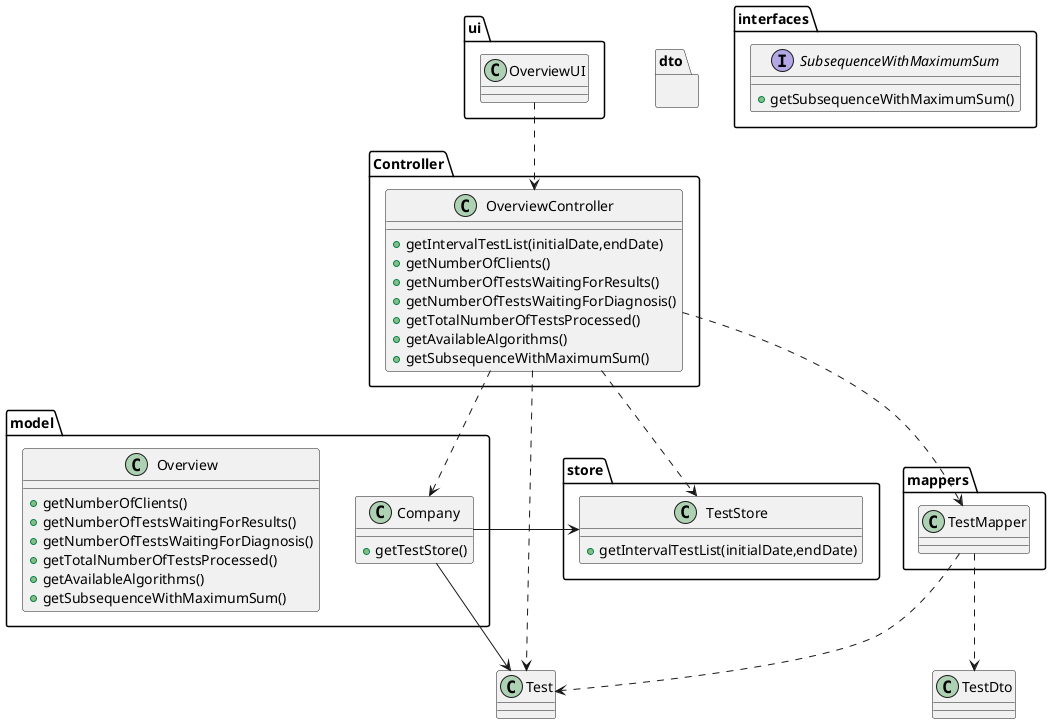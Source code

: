 @startuml


package ui {
class OverviewUI{}
}

package Controller{
class OverviewController{
+getIntervalTestList(initialDate,endDate)
+getNumberOfClients()
+getNumberOfTestsWaitingForResults()
+getNumberOfTestsWaitingForDiagnosis()
+getTotalNumberOfTestsProcessed()
+getAvailableAlgorithms()
+getSubsequenceWithMaximumSum()
}
}

package model{
class Company{
+getTestStore()
}
class Overview{
+getNumberOfClients()
+getNumberOfTestsWaitingForResults()
+getNumberOfTestsWaitingForDiagnosis()
+getTotalNumberOfTestsProcessed()
+getAvailableAlgorithms()
+getSubsequenceWithMaximumSum()
}
}



package store{
class TestStore{
+getIntervalTestList(initialDate,endDate)
}
}

package mappers{
class TestMapper{
}
}


package dto{
}

package interfaces{
interface SubsequenceWithMaximumSum{
+getSubsequenceWithMaximumSum()
}
}


OverviewUI ..> OverviewController

OverviewController ..> TestMapper
OverviewController ..> TestStore
OverviewController ..> Company
OverviewController ..> Test

Company -> Test
Company -> TestStore

TestMapper ..> TestDto
TestMapper ..> Test




@enduml